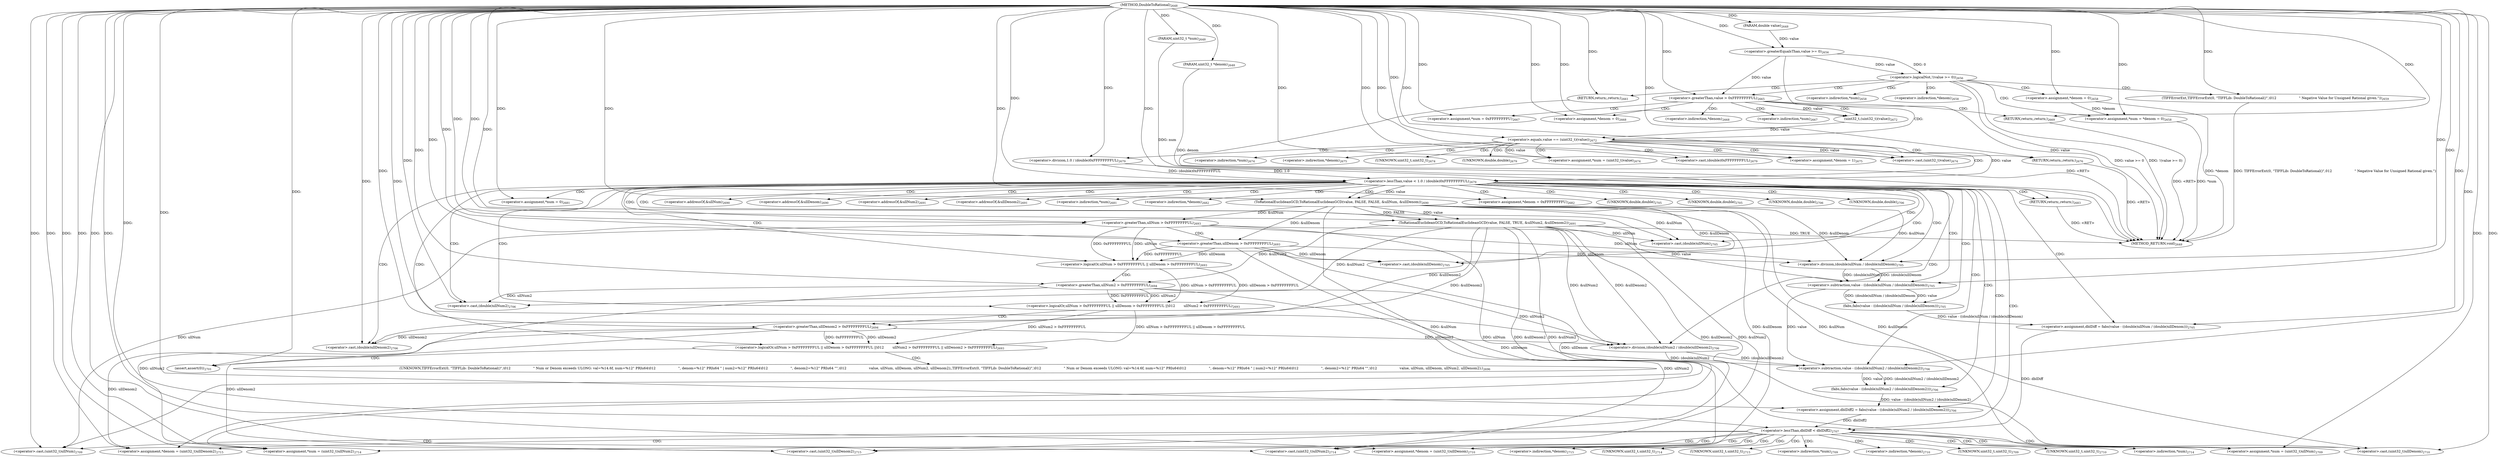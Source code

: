 digraph "DoubleToRational" {  
"71140" [label = <(METHOD,DoubleToRational)<SUB>2648</SUB>> ]
"71309" [label = <(METHOD_RETURN,void)<SUB>2648</SUB>> ]
"71141" [label = <(PARAM,double value)<SUB>2648</SUB>> ]
"71142" [label = <(PARAM,uint32_t *num)<SUB>2648</SUB>> ]
"71143" [label = <(PARAM,uint32_t *denom)<SUB>2648</SUB>> ]
"71218" [label = <(ToRationalEuclideanGCD,ToRationalEuclideanGCD(value, FALSE, FALSE, &amp;ullNum, &amp;ullDenom))<SUB>2690</SUB>> ]
"71226" [label = <(ToRationalEuclideanGCD,ToRationalEuclideanGCD(value, FALSE, TRUE, &amp;ullNum2, &amp;ullDenom2))<SUB>2691</SUB>> ]
"71254" [label = <(&lt;operator&gt;.assignment,dblDiff = fabs(value - ((double)ullNum / (double)ullDenom)))<SUB>2705</SUB>> ]
"71266" [label = <(&lt;operator&gt;.assignment,dblDiff2 = fabs(value - ((double)ullNum2 / (double)ullDenom2)))<SUB>2706</SUB>> ]
"71152" [label = <(&lt;operator&gt;.logicalNot,!(value &gt;= 0))<SUB>2656</SUB>> ]
"71170" [label = <(&lt;operator&gt;.greaterThan,value &gt; 0xFFFFFFFFUL)<SUB>2665</SUB>> ]
"71184" [label = <(&lt;operator&gt;.equals,value == (uint32_t)(value))<SUB>2672</SUB>> ]
"71201" [label = <(&lt;operator&gt;.lessThan,value &lt; 1.0 / (double)0xFFFFFFFFUL)<SUB>2679</SUB>> ]
"71235" [label = <(&lt;operator&gt;.logicalOr,ullNum &gt; 0xFFFFFFFFUL || ullDenom &gt; 0xFFFFFFFFUL ||\012        ullNum2 &gt; 0xFFFFFFFFUL || ullDenom2 &gt; 0xFFFFFFFFUL)<SUB>2693</SUB>> ]
"71279" [label = <(&lt;operator&gt;.lessThan,dblDiff &lt; dblDiff2)<SUB>2707</SUB>> ]
"71157" [label = <(&lt;operator&gt;.assignment,*num = *denom = 0)<SUB>2658</SUB>> ]
"71164" [label = <(TIFFErrorExt,TIFFErrorExt(0, &quot;TIFFLib: DoubleToRational()&quot;,\012                     &quot; Negative Value for Unsigned Rational given.&quot;))<SUB>2659</SUB>> ]
"71168" [label = <(RETURN,return;,return;)<SUB>2661</SUB>> ]
"71174" [label = <(&lt;operator&gt;.assignment,*num = 0xFFFFFFFFU)<SUB>2667</SUB>> ]
"71178" [label = <(&lt;operator&gt;.assignment,*denom = 0)<SUB>2668</SUB>> ]
"71182" [label = <(RETURN,return;,return;)<SUB>2669</SUB>> ]
"71189" [label = <(&lt;operator&gt;.assignment,*num = (uint32_t)value)<SUB>2674</SUB>> ]
"71195" [label = <(&lt;operator&gt;.assignment,*denom = 1)<SUB>2675</SUB>> ]
"71199" [label = <(RETURN,return;,return;)<SUB>2676</SUB>> ]
"71209" [label = <(&lt;operator&gt;.assignment,*num = 0)<SUB>2681</SUB>> ]
"71213" [label = <(&lt;operator&gt;.assignment,*denom = 0xFFFFFFFFU)<SUB>2682</SUB>> ]
"71217" [label = <(RETURN,return;,return;)<SUB>2683</SUB>> ]
"71252" [label = <(assert,assert(0))<SUB>2701</SUB>> ]
"71256" [label = <(fabs,fabs(value - ((double)ullNum / (double)ullDenom)))<SUB>2705</SUB>> ]
"71268" [label = <(fabs,fabs(value - ((double)ullNum2 / (double)ullDenom2)))<SUB>2706</SUB>> ]
"71283" [label = <(&lt;operator&gt;.assignment,*num = (uint32_t)ullNum)<SUB>2709</SUB>> ]
"71289" [label = <(&lt;operator&gt;.assignment,*denom = (uint32_t)ullDenom)<SUB>2710</SUB>> ]
"71153" [label = <(&lt;operator&gt;.greaterEqualsThan,value &gt;= 0)<SUB>2656</SUB>> ]
"71186" [label = <(uint32_t,(uint32_t)(value))<SUB>2672</SUB>> ]
"71203" [label = <(&lt;operator&gt;.division,1.0 / (double)0xFFFFFFFFUL)<SUB>2679</SUB>> ]
"71236" [label = <(&lt;operator&gt;.logicalOr,ullNum &gt; 0xFFFFFFFFUL || ullDenom &gt; 0xFFFFFFFFUL ||\012        ullNum2 &gt; 0xFFFFFFFFUL)<SUB>2693</SUB>> ]
"71247" [label = <(&lt;operator&gt;.greaterThan,ullDenom2 &gt; 0xFFFFFFFFUL)<SUB>2694</SUB>> ]
"71257" [label = <(&lt;operator&gt;.subtraction,value - ((double)ullNum / (double)ullDenom))<SUB>2705</SUB>> ]
"71269" [label = <(&lt;operator&gt;.subtraction,value - ((double)ullNum2 / (double)ullDenom2))<SUB>2706</SUB>> ]
"71297" [label = <(&lt;operator&gt;.assignment,*num = (uint32_t)ullNum2)<SUB>2714</SUB>> ]
"71303" [label = <(&lt;operator&gt;.assignment,*denom = (uint32_t)ullDenom2)<SUB>2715</SUB>> ]
"71160" [label = <(&lt;operator&gt;.assignment,*denom = 0)<SUB>2658</SUB>> ]
"71192" [label = <(&lt;operator&gt;.cast,(uint32_t)value)<SUB>2674</SUB>> ]
"71205" [label = <(&lt;operator&gt;.cast,(double)0xFFFFFFFFUL)<SUB>2679</SUB>> ]
"71237" [label = <(&lt;operator&gt;.logicalOr,ullNum &gt; 0xFFFFFFFFUL || ullDenom &gt; 0xFFFFFFFFUL)<SUB>2693</SUB>> ]
"71244" [label = <(&lt;operator&gt;.greaterThan,ullNum2 &gt; 0xFFFFFFFFUL)<SUB>2694</SUB>> ]
"71259" [label = <(&lt;operator&gt;.division,(double)ullNum / (double)ullDenom)<SUB>2705</SUB>> ]
"71271" [label = <(&lt;operator&gt;.division,(double)ullNum2 / (double)ullDenom2)<SUB>2706</SUB>> ]
"71286" [label = <(&lt;operator&gt;.cast,(uint32_t)ullNum)<SUB>2709</SUB>> ]
"71292" [label = <(&lt;operator&gt;.cast,(uint32_t)ullDenom)<SUB>2710</SUB>> ]
"71238" [label = <(&lt;operator&gt;.greaterThan,ullNum &gt; 0xFFFFFFFFUL)<SUB>2693</SUB>> ]
"71241" [label = <(&lt;operator&gt;.greaterThan,ullDenom &gt; 0xFFFFFFFFUL)<SUB>2693</SUB>> ]
"71260" [label = <(&lt;operator&gt;.cast,(double)ullNum)<SUB>2705</SUB>> ]
"71263" [label = <(&lt;operator&gt;.cast,(double)ullDenom)<SUB>2705</SUB>> ]
"71272" [label = <(&lt;operator&gt;.cast,(double)ullNum2)<SUB>2706</SUB>> ]
"71275" [label = <(&lt;operator&gt;.cast,(double)ullDenom2)<SUB>2706</SUB>> ]
"71300" [label = <(&lt;operator&gt;.cast,(uint32_t)ullNum2)<SUB>2714</SUB>> ]
"71306" [label = <(&lt;operator&gt;.cast,(uint32_t)ullDenom2)<SUB>2715</SUB>> ]
"71222" [label = <(&lt;operator&gt;.addressOf,&amp;ullNum)<SUB>2690</SUB>> ]
"71224" [label = <(&lt;operator&gt;.addressOf,&amp;ullDenom)<SUB>2690</SUB>> ]
"71230" [label = <(&lt;operator&gt;.addressOf,&amp;ullNum2)<SUB>2691</SUB>> ]
"71232" [label = <(&lt;operator&gt;.addressOf,&amp;ullDenom2)<SUB>2691</SUB>> ]
"71251" [label = <(UNKNOWN,TIFFErrorExt(0, &quot;TIFFLib: DoubleToRational()&quot;,\012                     &quot; Num or Denom exceeds ULONG: val=%14.6f, num=%12&quot; PRIu64\012                     &quot;, denom=%12&quot; PRIu64 &quot; | num2=%12&quot; PRIu64\012                     &quot;, denom2=%12&quot; PRIu64 &quot;&quot;,\012                     value, ullNum, ullDenom, ullNum2, ullDenom2);,TIFFErrorExt(0, &quot;TIFFLib: DoubleToRational()&quot;,\012                     &quot; Num or Denom exceeds ULONG: val=%14.6f, num=%12&quot; PRIu64\012                     &quot;, denom=%12&quot; PRIu64 &quot; | num2=%12&quot; PRIu64\012                     &quot;, denom2=%12&quot; PRIu64 &quot;&quot;,\012                     value, ullNum, ullDenom, ullNum2, ullDenom2);)<SUB>2696</SUB>> ]
"71158" [label = <(&lt;operator&gt;.indirection,*num)<SUB>2658</SUB>> ]
"71175" [label = <(&lt;operator&gt;.indirection,*num)<SUB>2667</SUB>> ]
"71179" [label = <(&lt;operator&gt;.indirection,*denom)<SUB>2668</SUB>> ]
"71190" [label = <(&lt;operator&gt;.indirection,*num)<SUB>2674</SUB>> ]
"71196" [label = <(&lt;operator&gt;.indirection,*denom)<SUB>2675</SUB>> ]
"71210" [label = <(&lt;operator&gt;.indirection,*num)<SUB>2681</SUB>> ]
"71214" [label = <(&lt;operator&gt;.indirection,*denom)<SUB>2682</SUB>> ]
"71284" [label = <(&lt;operator&gt;.indirection,*num)<SUB>2709</SUB>> ]
"71290" [label = <(&lt;operator&gt;.indirection,*denom)<SUB>2710</SUB>> ]
"71161" [label = <(&lt;operator&gt;.indirection,*denom)<SUB>2658</SUB>> ]
"71193" [label = <(UNKNOWN,uint32_t,uint32_t)<SUB>2674</SUB>> ]
"71206" [label = <(UNKNOWN,double,double)<SUB>2679</SUB>> ]
"71287" [label = <(UNKNOWN,uint32_t,uint32_t)<SUB>2709</SUB>> ]
"71293" [label = <(UNKNOWN,uint32_t,uint32_t)<SUB>2710</SUB>> ]
"71298" [label = <(&lt;operator&gt;.indirection,*num)<SUB>2714</SUB>> ]
"71304" [label = <(&lt;operator&gt;.indirection,*denom)<SUB>2715</SUB>> ]
"71261" [label = <(UNKNOWN,double,double)<SUB>2705</SUB>> ]
"71264" [label = <(UNKNOWN,double,double)<SUB>2705</SUB>> ]
"71273" [label = <(UNKNOWN,double,double)<SUB>2706</SUB>> ]
"71276" [label = <(UNKNOWN,double,double)<SUB>2706</SUB>> ]
"71301" [label = <(UNKNOWN,uint32_t,uint32_t)<SUB>2714</SUB>> ]
"71307" [label = <(UNKNOWN,uint32_t,uint32_t)<SUB>2715</SUB>> ]
  "71182" -> "71309"  [ label = "DDG: &lt;RET&gt;"] 
  "71217" -> "71309"  [ label = "DDG: &lt;RET&gt;"] 
  "71199" -> "71309"  [ label = "DDG: &lt;RET&gt;"] 
  "71168" -> "71309"  [ label = "DDG: &lt;RET&gt;"] 
  "71142" -> "71309"  [ label = "DDG: num"] 
  "71143" -> "71309"  [ label = "DDG: denom"] 
  "71153" -> "71309"  [ label = "DDG: value"] 
  "71152" -> "71309"  [ label = "DDG: value &gt;= 0"] 
  "71152" -> "71309"  [ label = "DDG: !(value &gt;= 0)"] 
  "71157" -> "71309"  [ label = "DDG: *num"] 
  "71160" -> "71309"  [ label = "DDG: *denom"] 
  "71164" -> "71309"  [ label = "DDG: TIFFErrorExt(0, &quot;TIFFLib: DoubleToRational()&quot;,\012                     &quot; Negative Value for Unsigned Rational given.&quot;)"] 
  "71226" -> "71309"  [ label = "DDG: TRUE"] 
  "71140" -> "71141"  [ label = "DDG: "] 
  "71140" -> "71142"  [ label = "DDG: "] 
  "71140" -> "71143"  [ label = "DDG: "] 
  "71256" -> "71254"  [ label = "DDG: value - ((double)ullNum / (double)ullDenom)"] 
  "71268" -> "71266"  [ label = "DDG: value - ((double)ullNum2 / (double)ullDenom2)"] 
  "71201" -> "71218"  [ label = "DDG: value"] 
  "71140" -> "71218"  [ label = "DDG: "] 
  "71218" -> "71226"  [ label = "DDG: value"] 
  "71140" -> "71226"  [ label = "DDG: "] 
  "71218" -> "71226"  [ label = "DDG: FALSE"] 
  "71140" -> "71254"  [ label = "DDG: "] 
  "71140" -> "71266"  [ label = "DDG: "] 
  "71153" -> "71152"  [ label = "DDG: value"] 
  "71153" -> "71152"  [ label = "DDG: 0"] 
  "71140" -> "71168"  [ label = "DDG: "] 
  "71153" -> "71170"  [ label = "DDG: value"] 
  "71140" -> "71170"  [ label = "DDG: "] 
  "71140" -> "71174"  [ label = "DDG: "] 
  "71140" -> "71178"  [ label = "DDG: "] 
  "71140" -> "71182"  [ label = "DDG: "] 
  "71186" -> "71184"  [ label = "DDG: value"] 
  "71140" -> "71184"  [ label = "DDG: "] 
  "71184" -> "71189"  [ label = "DDG: value"] 
  "71140" -> "71189"  [ label = "DDG: "] 
  "71140" -> "71195"  [ label = "DDG: "] 
  "71140" -> "71199"  [ label = "DDG: "] 
  "71184" -> "71201"  [ label = "DDG: value"] 
  "71140" -> "71201"  [ label = "DDG: "] 
  "71203" -> "71201"  [ label = "DDG: 1.0"] 
  "71203" -> "71201"  [ label = "DDG: (double)0xFFFFFFFFUL"] 
  "71140" -> "71209"  [ label = "DDG: "] 
  "71140" -> "71213"  [ label = "DDG: "] 
  "71140" -> "71217"  [ label = "DDG: "] 
  "71236" -> "71235"  [ label = "DDG: ullNum &gt; 0xFFFFFFFFUL || ullDenom &gt; 0xFFFFFFFFUL"] 
  "71236" -> "71235"  [ label = "DDG: ullNum2 &gt; 0xFFFFFFFFUL"] 
  "71247" -> "71235"  [ label = "DDG: ullDenom2"] 
  "71247" -> "71235"  [ label = "DDG: 0xFFFFFFFFUL"] 
  "71257" -> "71256"  [ label = "DDG: value"] 
  "71257" -> "71256"  [ label = "DDG: (double)ullNum / (double)ullDenom"] 
  "71269" -> "71268"  [ label = "DDG: value"] 
  "71269" -> "71268"  [ label = "DDG: (double)ullNum2 / (double)ullDenom2"] 
  "71254" -> "71279"  [ label = "DDG: dblDiff"] 
  "71140" -> "71279"  [ label = "DDG: "] 
  "71266" -> "71279"  [ label = "DDG: dblDiff2"] 
  "71218" -> "71283"  [ label = "DDG: &amp;ullNum"] 
  "71140" -> "71283"  [ label = "DDG: "] 
  "71238" -> "71283"  [ label = "DDG: ullNum"] 
  "71218" -> "71289"  [ label = "DDG: &amp;ullDenom"] 
  "71140" -> "71289"  [ label = "DDG: "] 
  "71241" -> "71289"  [ label = "DDG: ullDenom"] 
  "71141" -> "71153"  [ label = "DDG: value"] 
  "71140" -> "71153"  [ label = "DDG: "] 
  "71160" -> "71157"  [ label = "DDG: *denom"] 
  "71140" -> "71157"  [ label = "DDG: "] 
  "71140" -> "71164"  [ label = "DDG: "] 
  "71170" -> "71186"  [ label = "DDG: value"] 
  "71140" -> "71186"  [ label = "DDG: "] 
  "71140" -> "71203"  [ label = "DDG: "] 
  "71237" -> "71236"  [ label = "DDG: ullNum &gt; 0xFFFFFFFFUL"] 
  "71237" -> "71236"  [ label = "DDG: ullDenom &gt; 0xFFFFFFFFUL"] 
  "71244" -> "71236"  [ label = "DDG: ullNum2"] 
  "71244" -> "71236"  [ label = "DDG: 0xFFFFFFFFUL"] 
  "71226" -> "71247"  [ label = "DDG: &amp;ullDenom2"] 
  "71140" -> "71247"  [ label = "DDG: "] 
  "71140" -> "71252"  [ label = "DDG: "] 
  "71226" -> "71257"  [ label = "DDG: value"] 
  "71140" -> "71257"  [ label = "DDG: "] 
  "71259" -> "71257"  [ label = "DDG: (double)ullNum"] 
  "71259" -> "71257"  [ label = "DDG: (double)ullDenom"] 
  "71257" -> "71269"  [ label = "DDG: value"] 
  "71140" -> "71269"  [ label = "DDG: "] 
  "71271" -> "71269"  [ label = "DDG: (double)ullNum2"] 
  "71271" -> "71269"  [ label = "DDG: (double)ullDenom2"] 
  "71226" -> "71297"  [ label = "DDG: &amp;ullNum2"] 
  "71140" -> "71297"  [ label = "DDG: "] 
  "71244" -> "71297"  [ label = "DDG: ullNum2"] 
  "71226" -> "71303"  [ label = "DDG: &amp;ullDenom2"] 
  "71140" -> "71303"  [ label = "DDG: "] 
  "71247" -> "71303"  [ label = "DDG: ullDenom2"] 
  "71140" -> "71160"  [ label = "DDG: "] 
  "71184" -> "71192"  [ label = "DDG: value"] 
  "71140" -> "71192"  [ label = "DDG: "] 
  "71140" -> "71205"  [ label = "DDG: "] 
  "71238" -> "71237"  [ label = "DDG: ullNum"] 
  "71238" -> "71237"  [ label = "DDG: 0xFFFFFFFFUL"] 
  "71241" -> "71237"  [ label = "DDG: ullDenom"] 
  "71241" -> "71237"  [ label = "DDG: 0xFFFFFFFFUL"] 
  "71226" -> "71244"  [ label = "DDG: &amp;ullNum2"] 
  "71140" -> "71244"  [ label = "DDG: "] 
  "71218" -> "71259"  [ label = "DDG: &amp;ullNum"] 
  "71238" -> "71259"  [ label = "DDG: ullNum"] 
  "71140" -> "71259"  [ label = "DDG: "] 
  "71218" -> "71259"  [ label = "DDG: &amp;ullDenom"] 
  "71241" -> "71259"  [ label = "DDG: ullDenom"] 
  "71226" -> "71271"  [ label = "DDG: &amp;ullNum2"] 
  "71244" -> "71271"  [ label = "DDG: ullNum2"] 
  "71140" -> "71271"  [ label = "DDG: "] 
  "71226" -> "71271"  [ label = "DDG: &amp;ullDenom2"] 
  "71247" -> "71271"  [ label = "DDG: ullDenom2"] 
  "71218" -> "71286"  [ label = "DDG: &amp;ullNum"] 
  "71140" -> "71286"  [ label = "DDG: "] 
  "71238" -> "71286"  [ label = "DDG: ullNum"] 
  "71218" -> "71292"  [ label = "DDG: &amp;ullDenom"] 
  "71140" -> "71292"  [ label = "DDG: "] 
  "71241" -> "71292"  [ label = "DDG: ullDenom"] 
  "71218" -> "71238"  [ label = "DDG: &amp;ullNum"] 
  "71140" -> "71238"  [ label = "DDG: "] 
  "71218" -> "71241"  [ label = "DDG: &amp;ullDenom"] 
  "71140" -> "71241"  [ label = "DDG: "] 
  "71218" -> "71260"  [ label = "DDG: &amp;ullNum"] 
  "71238" -> "71260"  [ label = "DDG: ullNum"] 
  "71140" -> "71260"  [ label = "DDG: "] 
  "71218" -> "71263"  [ label = "DDG: &amp;ullDenom"] 
  "71241" -> "71263"  [ label = "DDG: ullDenom"] 
  "71140" -> "71263"  [ label = "DDG: "] 
  "71226" -> "71272"  [ label = "DDG: &amp;ullNum2"] 
  "71244" -> "71272"  [ label = "DDG: ullNum2"] 
  "71140" -> "71272"  [ label = "DDG: "] 
  "71226" -> "71275"  [ label = "DDG: &amp;ullDenom2"] 
  "71247" -> "71275"  [ label = "DDG: ullDenom2"] 
  "71140" -> "71275"  [ label = "DDG: "] 
  "71226" -> "71300"  [ label = "DDG: &amp;ullNum2"] 
  "71140" -> "71300"  [ label = "DDG: "] 
  "71244" -> "71300"  [ label = "DDG: ullNum2"] 
  "71226" -> "71306"  [ label = "DDG: &amp;ullDenom2"] 
  "71140" -> "71306"  [ label = "DDG: "] 
  "71247" -> "71306"  [ label = "DDG: ullDenom2"] 
  "71152" -> "71161"  [ label = "CDG: "] 
  "71152" -> "71160"  [ label = "CDG: "] 
  "71152" -> "71157"  [ label = "CDG: "] 
  "71152" -> "71168"  [ label = "CDG: "] 
  "71152" -> "71158"  [ label = "CDG: "] 
  "71152" -> "71170"  [ label = "CDG: "] 
  "71152" -> "71164"  [ label = "CDG: "] 
  "71170" -> "71179"  [ label = "CDG: "] 
  "71170" -> "71178"  [ label = "CDG: "] 
  "71170" -> "71184"  [ label = "CDG: "] 
  "71170" -> "71174"  [ label = "CDG: "] 
  "71170" -> "71182"  [ label = "CDG: "] 
  "71170" -> "71175"  [ label = "CDG: "] 
  "71170" -> "71186"  [ label = "CDG: "] 
  "71184" -> "71195"  [ label = "CDG: "] 
  "71184" -> "71205"  [ label = "CDG: "] 
  "71184" -> "71189"  [ label = "CDG: "] 
  "71184" -> "71203"  [ label = "CDG: "] 
  "71184" -> "71196"  [ label = "CDG: "] 
  "71184" -> "71193"  [ label = "CDG: "] 
  "71184" -> "71190"  [ label = "CDG: "] 
  "71184" -> "71199"  [ label = "CDG: "] 
  "71184" -> "71192"  [ label = "CDG: "] 
  "71184" -> "71206"  [ label = "CDG: "] 
  "71184" -> "71201"  [ label = "CDG: "] 
  "71201" -> "71275"  [ label = "CDG: "] 
  "71201" -> "71273"  [ label = "CDG: "] 
  "71201" -> "71238"  [ label = "CDG: "] 
  "71201" -> "71272"  [ label = "CDG: "] 
  "71201" -> "71256"  [ label = "CDG: "] 
  "71201" -> "71222"  [ label = "CDG: "] 
  "71201" -> "71214"  [ label = "CDG: "] 
  "71201" -> "71236"  [ label = "CDG: "] 
  "71201" -> "71279"  [ label = "CDG: "] 
  "71201" -> "71235"  [ label = "CDG: "] 
  "71201" -> "71254"  [ label = "CDG: "] 
  "71201" -> "71210"  [ label = "CDG: "] 
  "71201" -> "71209"  [ label = "CDG: "] 
  "71201" -> "71226"  [ label = "CDG: "] 
  "71201" -> "71266"  [ label = "CDG: "] 
  "71201" -> "71264"  [ label = "CDG: "] 
  "71201" -> "71230"  [ label = "CDG: "] 
  "71201" -> "71237"  [ label = "CDG: "] 
  "71201" -> "71268"  [ label = "CDG: "] 
  "71201" -> "71213"  [ label = "CDG: "] 
  "71201" -> "71260"  [ label = "CDG: "] 
  "71201" -> "71259"  [ label = "CDG: "] 
  "71201" -> "71276"  [ label = "CDG: "] 
  "71201" -> "71257"  [ label = "CDG: "] 
  "71201" -> "71263"  [ label = "CDG: "] 
  "71201" -> "71269"  [ label = "CDG: "] 
  "71201" -> "71232"  [ label = "CDG: "] 
  "71201" -> "71217"  [ label = "CDG: "] 
  "71201" -> "71271"  [ label = "CDG: "] 
  "71201" -> "71224"  [ label = "CDG: "] 
  "71201" -> "71261"  [ label = "CDG: "] 
  "71201" -> "71218"  [ label = "CDG: "] 
  "71235" -> "71251"  [ label = "CDG: "] 
  "71235" -> "71252"  [ label = "CDG: "] 
  "71279" -> "71306"  [ label = "CDG: "] 
  "71279" -> "71289"  [ label = "CDG: "] 
  "71279" -> "71292"  [ label = "CDG: "] 
  "71279" -> "71283"  [ label = "CDG: "] 
  "71279" -> "71297"  [ label = "CDG: "] 
  "71279" -> "71301"  [ label = "CDG: "] 
  "71279" -> "71290"  [ label = "CDG: "] 
  "71279" -> "71298"  [ label = "CDG: "] 
  "71279" -> "71293"  [ label = "CDG: "] 
  "71279" -> "71284"  [ label = "CDG: "] 
  "71279" -> "71287"  [ label = "CDG: "] 
  "71279" -> "71307"  [ label = "CDG: "] 
  "71279" -> "71303"  [ label = "CDG: "] 
  "71279" -> "71304"  [ label = "CDG: "] 
  "71279" -> "71286"  [ label = "CDG: "] 
  "71279" -> "71300"  [ label = "CDG: "] 
  "71236" -> "71247"  [ label = "CDG: "] 
  "71237" -> "71244"  [ label = "CDG: "] 
  "71238" -> "71241"  [ label = "CDG: "] 
}
